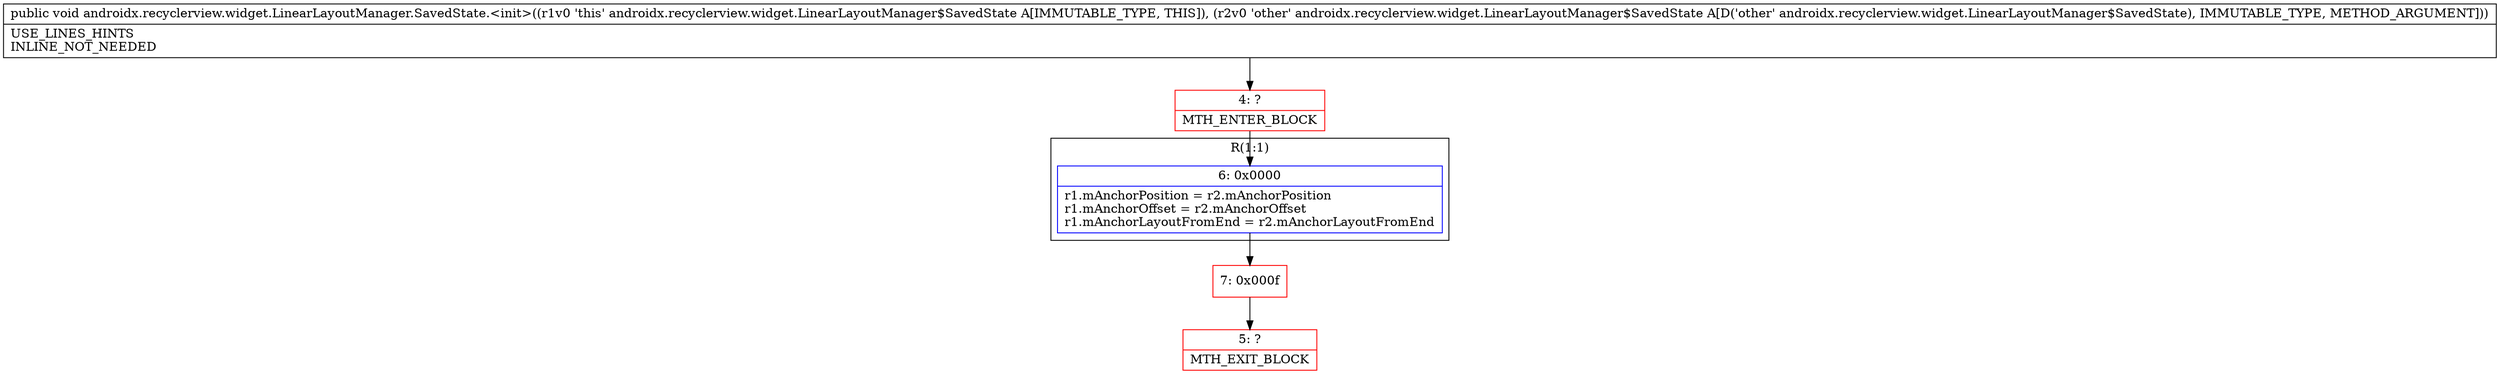 digraph "CFG forandroidx.recyclerview.widget.LinearLayoutManager.SavedState.\<init\>(Landroidx\/recyclerview\/widget\/LinearLayoutManager$SavedState;)V" {
subgraph cluster_Region_247761768 {
label = "R(1:1)";
node [shape=record,color=blue];
Node_6 [shape=record,label="{6\:\ 0x0000|r1.mAnchorPosition = r2.mAnchorPosition\lr1.mAnchorOffset = r2.mAnchorOffset\lr1.mAnchorLayoutFromEnd = r2.mAnchorLayoutFromEnd\l}"];
}
Node_4 [shape=record,color=red,label="{4\:\ ?|MTH_ENTER_BLOCK\l}"];
Node_7 [shape=record,color=red,label="{7\:\ 0x000f}"];
Node_5 [shape=record,color=red,label="{5\:\ ?|MTH_EXIT_BLOCK\l}"];
MethodNode[shape=record,label="{public void androidx.recyclerview.widget.LinearLayoutManager.SavedState.\<init\>((r1v0 'this' androidx.recyclerview.widget.LinearLayoutManager$SavedState A[IMMUTABLE_TYPE, THIS]), (r2v0 'other' androidx.recyclerview.widget.LinearLayoutManager$SavedState A[D('other' androidx.recyclerview.widget.LinearLayoutManager$SavedState), IMMUTABLE_TYPE, METHOD_ARGUMENT]))  | USE_LINES_HINTS\lINLINE_NOT_NEEDED\l}"];
MethodNode -> Node_4;Node_6 -> Node_7;
Node_4 -> Node_6;
Node_7 -> Node_5;
}

